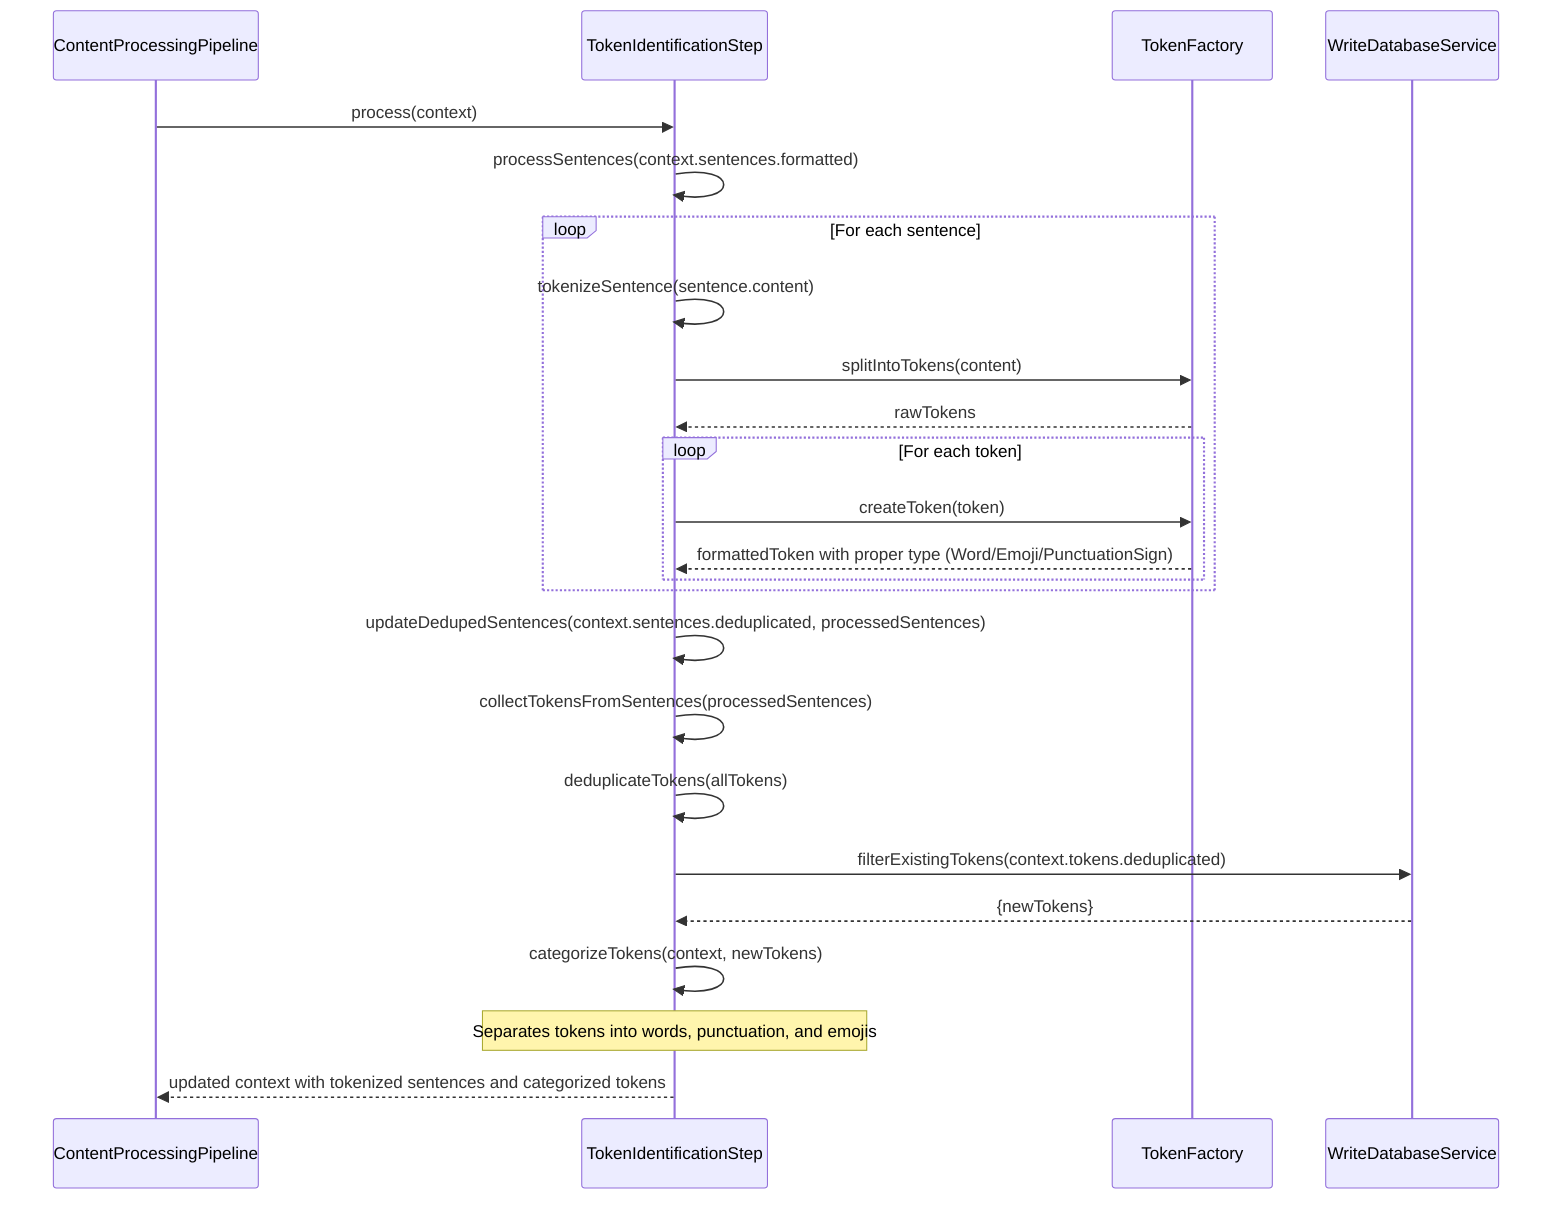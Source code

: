 sequenceDiagram

    participant Pipeline as ContentProcessingPipeline
    participant TIS as TokenIdentificationStep
    participant TokenFactory as TokenFactory
    participant DB as WriteDatabaseService

    Pipeline->>TIS: process(context)
    
    TIS->>TIS: processSentences(context.sentences.formatted)
    
    loop For each sentence
        TIS->>TIS: tokenizeSentence(sentence.content)
        TIS->>TokenFactory: splitIntoTokens(content)
        TokenFactory-->>TIS: rawTokens
        
        loop For each token
            TIS->>TokenFactory: createToken(token)
            TokenFactory-->>TIS: formattedToken with proper type (Word/Emoji/PunctuationSign)
        end
    end
    
    TIS->>TIS: updateDedupedSentences(context.sentences.deduplicated, processedSentences)
    
    TIS->>TIS: collectTokensFromSentences(processedSentences)
    TIS->>TIS: deduplicateTokens(allTokens)
    
    TIS->>DB: filterExistingTokens(context.tokens.deduplicated)
    DB-->>TIS: {newTokens}
    
    TIS->>TIS: categorizeTokens(context, newTokens)
    Note over TIS: Separates tokens into words, punctuation, and emojis
    
    TIS-->>Pipeline: updated context with tokenized sentences and categorized tokens